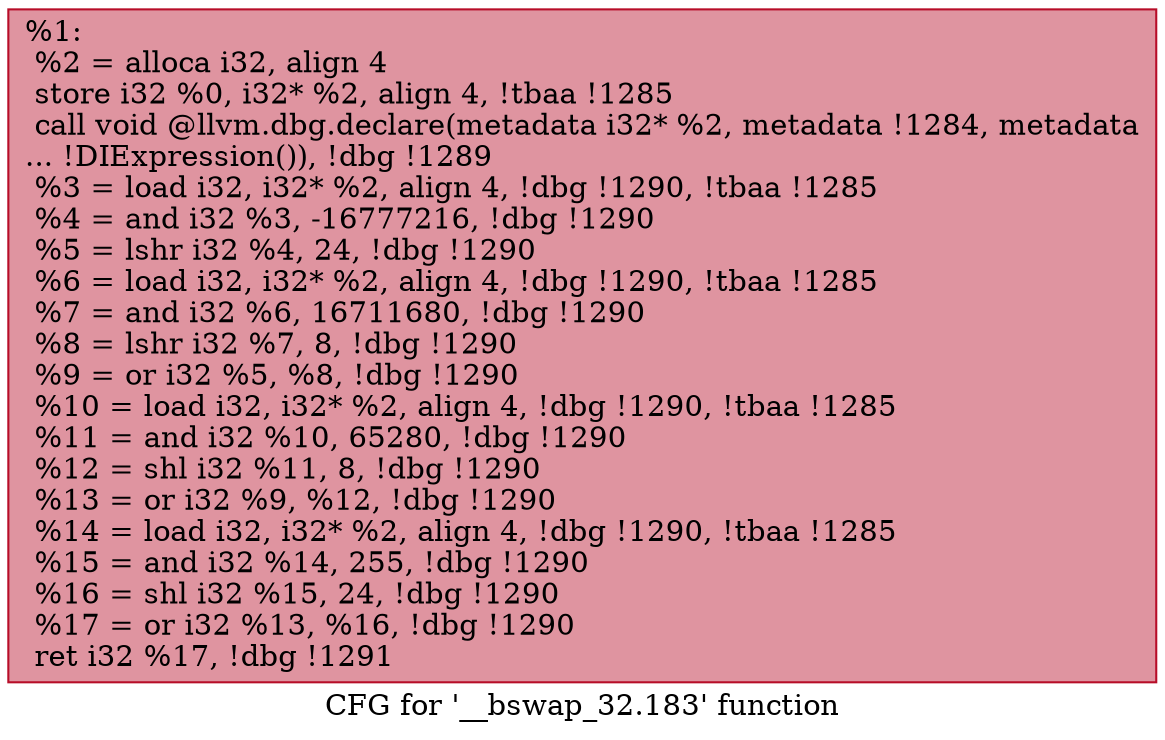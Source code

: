 digraph "CFG for '__bswap_32.183' function" {
	label="CFG for '__bswap_32.183' function";

	Node0x20b0070 [shape=record,color="#b70d28ff", style=filled, fillcolor="#b70d2870",label="{%1:\l  %2 = alloca i32, align 4\l  store i32 %0, i32* %2, align 4, !tbaa !1285\l  call void @llvm.dbg.declare(metadata i32* %2, metadata !1284, metadata\l... !DIExpression()), !dbg !1289\l  %3 = load i32, i32* %2, align 4, !dbg !1290, !tbaa !1285\l  %4 = and i32 %3, -16777216, !dbg !1290\l  %5 = lshr i32 %4, 24, !dbg !1290\l  %6 = load i32, i32* %2, align 4, !dbg !1290, !tbaa !1285\l  %7 = and i32 %6, 16711680, !dbg !1290\l  %8 = lshr i32 %7, 8, !dbg !1290\l  %9 = or i32 %5, %8, !dbg !1290\l  %10 = load i32, i32* %2, align 4, !dbg !1290, !tbaa !1285\l  %11 = and i32 %10, 65280, !dbg !1290\l  %12 = shl i32 %11, 8, !dbg !1290\l  %13 = or i32 %9, %12, !dbg !1290\l  %14 = load i32, i32* %2, align 4, !dbg !1290, !tbaa !1285\l  %15 = and i32 %14, 255, !dbg !1290\l  %16 = shl i32 %15, 24, !dbg !1290\l  %17 = or i32 %13, %16, !dbg !1290\l  ret i32 %17, !dbg !1291\l}"];
}
